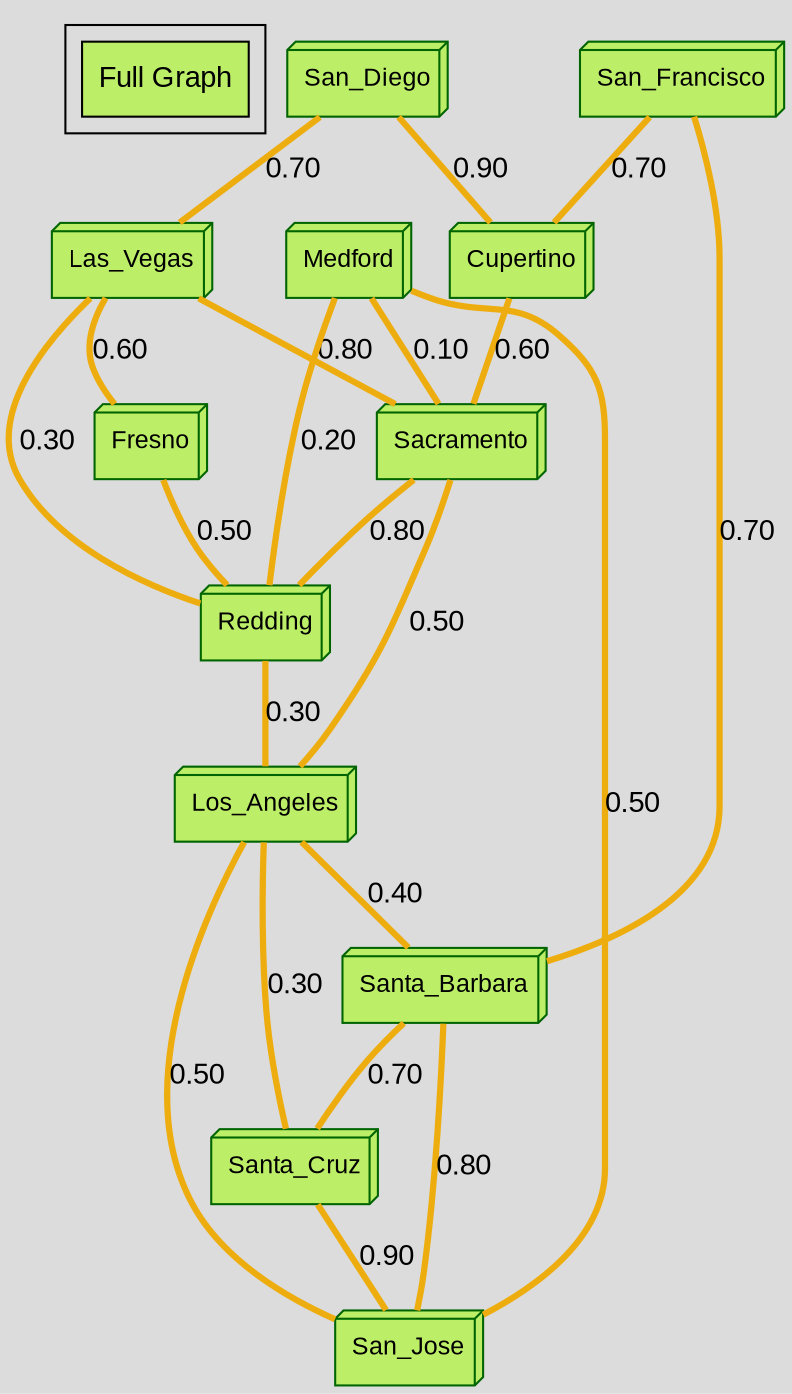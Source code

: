 strict graph main_graph {
fontname="DejaVu Sans,Arial,sans-serif"
node [fontname="Impact,Arial,sans-serif"]
edge [fontname="Comic Sans,Arial,sans-serif"]
node [style=filled fillcolor="darkolivegreen2"]
ratio=auto landscape=false bgcolor="gainsboro"
subgraph cluster {"Full Graph" [shape=box fontsize=14 label="Full Graph" tooltip="All Nodes"] }
San_Diego [label="San_Diego" id="San_Diego" fontsize=12 shape=box3d tooltip="San_Diego" color="darkgreen" fillcolor="darkolivegreen2"]
Las_Vegas [label="Las_Vegas" id="Las_Vegas" fontsize=12 shape=box3d tooltip="Las_Vegas" color="darkgreen" fillcolor="darkolivegreen2"]
San_Diego -- Las_Vegas [label="0.70" weight=60 penwidth=3 color="darkgoldenrod2" tooltip="San_Diego -- Las_Vegas" labeltooltip="San_Diego -- Las_Vegas"]
Cupertino [label="Cupertino" id="Cupertino" fontsize=12 shape=box3d tooltip="Cupertino" color="darkgreen" fillcolor="darkolivegreen2"]
San_Diego -- Cupertino [label="0.90" weight=60 penwidth=3 color="darkgoldenrod2" tooltip="San_Diego -- Cupertino" labeltooltip="San_Diego -- Cupertino"]
Sacramento [label="Sacramento" id="Sacramento" fontsize=12 shape=box3d tooltip="Sacramento" color="darkgreen" fillcolor="darkolivegreen2"]
Cupertino -- Sacramento [label="0.60" weight=60 penwidth=3 color="darkgoldenrod2" tooltip="Cupertino -- Sacramento" labeltooltip="Cupertino -- Sacramento"]
Las_Vegas -- Sacramento [label="0.80" weight=60 penwidth=3 color="darkgoldenrod2" tooltip="Las_Vegas -- Sacramento" labeltooltip="Las_Vegas -- Sacramento"]
San_Francisco [label="San_Francisco" id="San_Francisco" fontsize=12 shape=box3d tooltip="San_Francisco" color="darkgreen" fillcolor="darkolivegreen2"]
San_Francisco -- Cupertino [label="0.70" weight=60 penwidth=3 color="darkgoldenrod2" tooltip="San_Francisco -- Cupertino" labeltooltip="San_Francisco -- Cupertino"]
Santa_Barbara [label="Santa_Barbara" id="Santa_Barbara" fontsize=12 shape=box3d tooltip="Santa_Barbara" color="darkgreen" fillcolor="darkolivegreen2"]
San_Francisco -- Santa_Barbara [label="0.70" weight=60 penwidth=3 color="darkgoldenrod2" tooltip="San_Francisco -- Santa_Barbara" labeltooltip="San_Francisco -- Santa_Barbara"]
Fresno [label="Fresno" id="Fresno" fontsize=12 shape=box3d tooltip="Fresno" color="darkgreen" fillcolor="darkolivegreen2"]
Las_Vegas -- Fresno [label="0.60" weight=60 penwidth=3 color="darkgoldenrod2" tooltip="Las_Vegas -- Fresno" labeltooltip="Las_Vegas -- Fresno"]
Redding [label="Redding" id="Redding" fontsize=12 shape=box3d tooltip="Redding" color="darkgreen" fillcolor="darkolivegreen2"]
Las_Vegas -- Redding [label="0.30" weight=60 penwidth=3 color="darkgoldenrod2" tooltip="Las_Vegas -- Redding" labeltooltip="Las_Vegas -- Redding"]
Fresno -- Redding [label="0.50" weight=60 penwidth=3 color="darkgoldenrod2" tooltip="Fresno -- Redding" labeltooltip="Fresno -- Redding"]
Sacramento -- Redding [label="0.80" weight=60 penwidth=3 color="darkgoldenrod2" tooltip="Sacramento -- Redding" labeltooltip="Sacramento -- Redding"]
Medford [label="Medford" id="Medford" fontsize=12 shape=box3d tooltip="Medford" color="darkgreen" fillcolor="darkolivegreen2"]
Medford -- Redding [label="0.20" weight=60 penwidth=3 color="darkgoldenrod2" tooltip="Medford -- Redding" labeltooltip="Medford -- Redding"]
Medford -- Sacramento [label="0.10" weight=60 penwidth=3 color="darkgoldenrod2" tooltip="Medford -- Sacramento" labeltooltip="Medford -- Sacramento"]
Los_Angeles [label="Los_Angeles" id="Los_Angeles" fontsize=12 shape=box3d tooltip="Los_Angeles" color="darkgreen" fillcolor="darkolivegreen2"]
Redding -- Los_Angeles [label="0.30" weight=60 penwidth=3 color="darkgoldenrod2" tooltip="Redding -- Los_Angeles" labeltooltip="Redding -- Los_Angeles"]
Los_Angeles -- Sacramento [label="0.50" weight=60 penwidth=3 color="darkgoldenrod2" tooltip="Los_Angeles -- Sacramento" labeltooltip="Los_Angeles -- Sacramento"]
San_Jose [label="San_Jose" id="San_Jose" fontsize=12 shape=box3d tooltip="San_Jose" color="darkgreen" fillcolor="darkolivegreen2"]
Medford -- San_Jose [label="0.50" weight=60 penwidth=3 color="darkgoldenrod2" tooltip="Medford -- San_Jose" labeltooltip="Medford -- San_Jose"]
Los_Angeles -- San_Jose [label="0.50" weight=60 penwidth=3 color="darkgoldenrod2" tooltip="Los_Angeles -- San_Jose" labeltooltip="Los_Angeles -- San_Jose"]
Los_Angeles -- Santa_Barbara [label="0.40" weight=60 penwidth=3 color="darkgoldenrod2" tooltip="Los_Angeles -- Santa_Barbara" labeltooltip="Los_Angeles -- Santa_Barbara"]
Santa_Cruz [label="Santa_Cruz" id="Santa_Cruz" fontsize=12 shape=box3d tooltip="Santa_Cruz" color="darkgreen" fillcolor="darkolivegreen2"]
Los_Angeles -- Santa_Cruz [label="0.30" weight=60 penwidth=3 color="darkgoldenrod2" tooltip="Los_Angeles -- Santa_Cruz" labeltooltip="Los_Angeles -- Santa_Cruz"]
Santa_Barbara -- Santa_Cruz [label="0.70" weight=60 penwidth=3 color="darkgoldenrod2" tooltip="Santa_Barbara -- Santa_Cruz" labeltooltip="Santa_Barbara -- Santa_Cruz"]
Santa_Cruz -- San_Jose [label="0.90" weight=60 penwidth=3 color="darkgoldenrod2" tooltip="Santa_Cruz -- San_Jose" labeltooltip="Santa_Cruz -- San_Jose"]
Santa_Barbara -- San_Jose [label="0.80" weight=60 penwidth=3 color="darkgoldenrod2" tooltip="Santa_Barbara -- San_Jose" labeltooltip="Santa_Barbara -- San_Jose"]
}